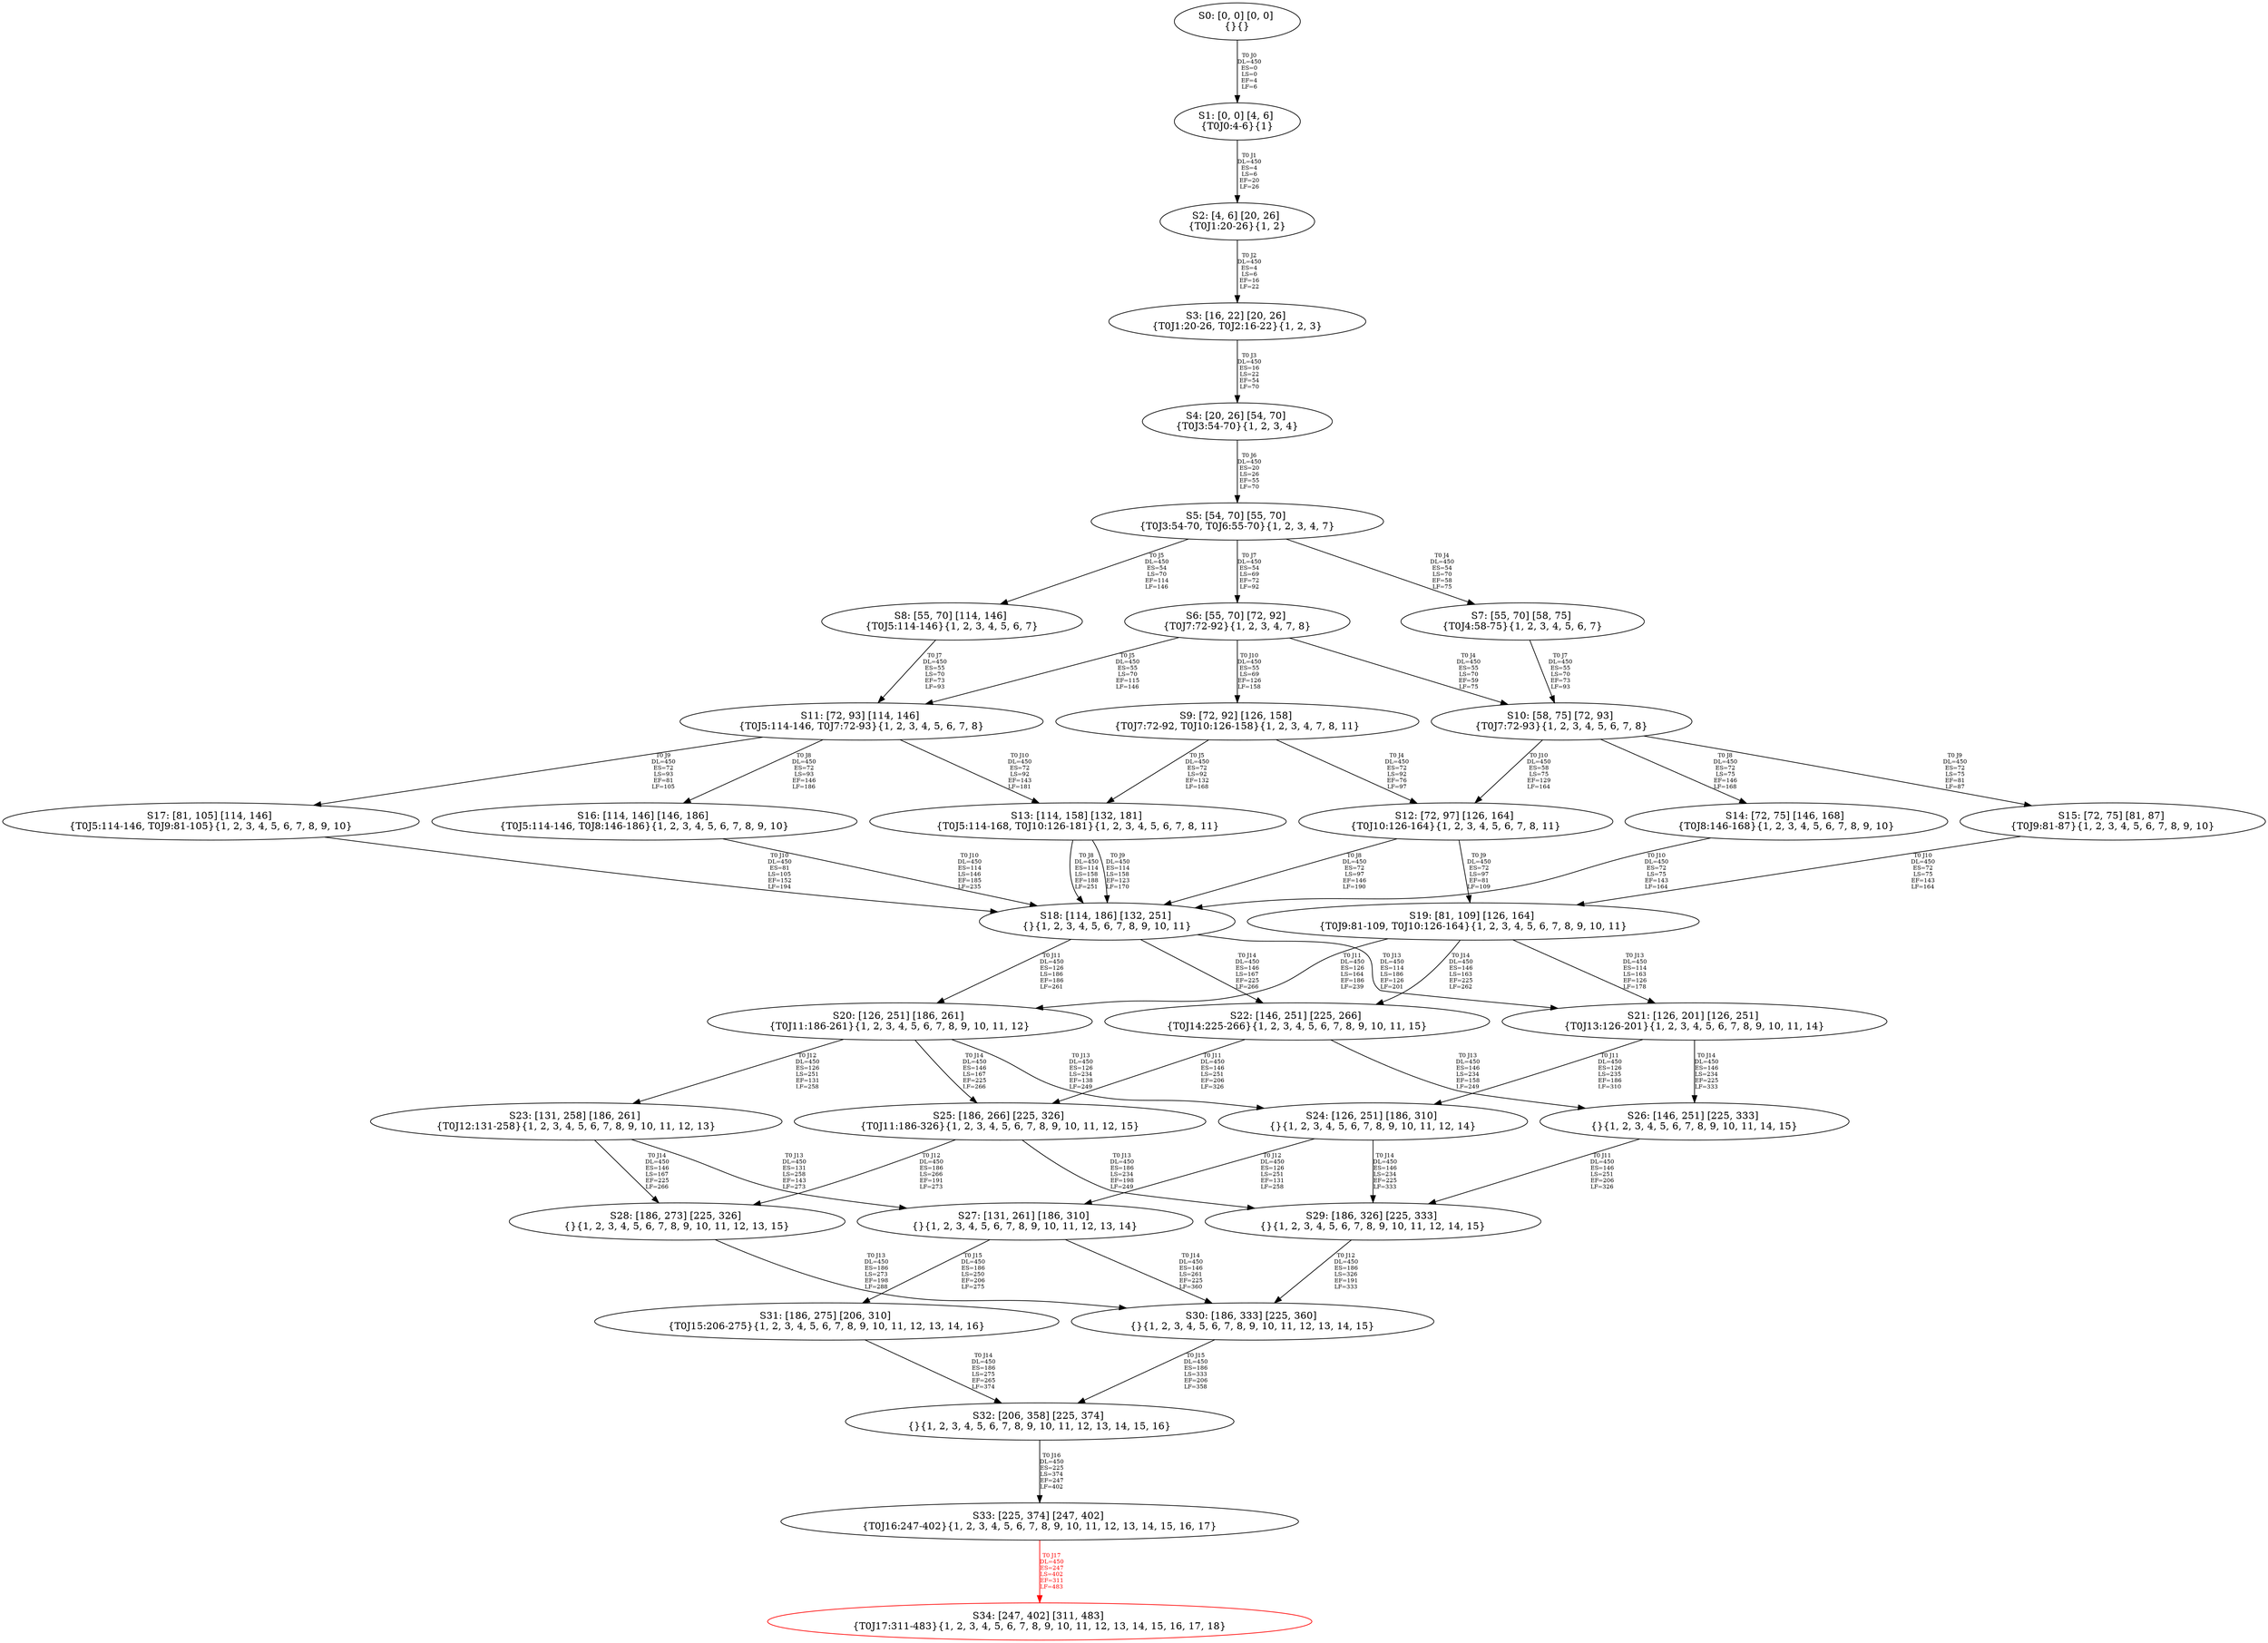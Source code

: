 digraph {
	S0[label="S0: [0, 0] [0, 0] \n{}{}"];
	S1[label="S1: [0, 0] [4, 6] \n{T0J0:4-6}{1}"];
	S2[label="S2: [4, 6] [20, 26] \n{T0J1:20-26}{1, 2}"];
	S3[label="S3: [16, 22] [20, 26] \n{T0J1:20-26, T0J2:16-22}{1, 2, 3}"];
	S4[label="S4: [20, 26] [54, 70] \n{T0J3:54-70}{1, 2, 3, 4}"];
	S5[label="S5: [54, 70] [55, 70] \n{T0J3:54-70, T0J6:55-70}{1, 2, 3, 4, 7}"];
	S6[label="S6: [55, 70] [72, 92] \n{T0J7:72-92}{1, 2, 3, 4, 7, 8}"];
	S7[label="S7: [55, 70] [58, 75] \n{T0J4:58-75}{1, 2, 3, 4, 5, 6, 7}"];
	S8[label="S8: [55, 70] [114, 146] \n{T0J5:114-146}{1, 2, 3, 4, 5, 6, 7}"];
	S9[label="S9: [72, 92] [126, 158] \n{T0J7:72-92, T0J10:126-158}{1, 2, 3, 4, 7, 8, 11}"];
	S10[label="S10: [58, 75] [72, 93] \n{T0J7:72-93}{1, 2, 3, 4, 5, 6, 7, 8}"];
	S11[label="S11: [72, 93] [114, 146] \n{T0J5:114-146, T0J7:72-93}{1, 2, 3, 4, 5, 6, 7, 8}"];
	S12[label="S12: [72, 97] [126, 164] \n{T0J10:126-164}{1, 2, 3, 4, 5, 6, 7, 8, 11}"];
	S13[label="S13: [114, 158] [132, 181] \n{T0J5:114-168, T0J10:126-181}{1, 2, 3, 4, 5, 6, 7, 8, 11}"];
	S14[label="S14: [72, 75] [146, 168] \n{T0J8:146-168}{1, 2, 3, 4, 5, 6, 7, 8, 9, 10}"];
	S15[label="S15: [72, 75] [81, 87] \n{T0J9:81-87}{1, 2, 3, 4, 5, 6, 7, 8, 9, 10}"];
	S16[label="S16: [114, 146] [146, 186] \n{T0J5:114-146, T0J8:146-186}{1, 2, 3, 4, 5, 6, 7, 8, 9, 10}"];
	S17[label="S17: [81, 105] [114, 146] \n{T0J5:114-146, T0J9:81-105}{1, 2, 3, 4, 5, 6, 7, 8, 9, 10}"];
	S18[label="S18: [114, 186] [132, 251] \n{}{1, 2, 3, 4, 5, 6, 7, 8, 9, 10, 11}"];
	S19[label="S19: [81, 109] [126, 164] \n{T0J9:81-109, T0J10:126-164}{1, 2, 3, 4, 5, 6, 7, 8, 9, 10, 11}"];
	S20[label="S20: [126, 251] [186, 261] \n{T0J11:186-261}{1, 2, 3, 4, 5, 6, 7, 8, 9, 10, 11, 12}"];
	S21[label="S21: [126, 201] [126, 251] \n{T0J13:126-201}{1, 2, 3, 4, 5, 6, 7, 8, 9, 10, 11, 14}"];
	S22[label="S22: [146, 251] [225, 266] \n{T0J14:225-266}{1, 2, 3, 4, 5, 6, 7, 8, 9, 10, 11, 15}"];
	S23[label="S23: [131, 258] [186, 261] \n{T0J12:131-258}{1, 2, 3, 4, 5, 6, 7, 8, 9, 10, 11, 12, 13}"];
	S24[label="S24: [126, 251] [186, 310] \n{}{1, 2, 3, 4, 5, 6, 7, 8, 9, 10, 11, 12, 14}"];
	S25[label="S25: [186, 266] [225, 326] \n{T0J11:186-326}{1, 2, 3, 4, 5, 6, 7, 8, 9, 10, 11, 12, 15}"];
	S26[label="S26: [146, 251] [225, 333] \n{}{1, 2, 3, 4, 5, 6, 7, 8, 9, 10, 11, 14, 15}"];
	S27[label="S27: [131, 261] [186, 310] \n{}{1, 2, 3, 4, 5, 6, 7, 8, 9, 10, 11, 12, 13, 14}"];
	S28[label="S28: [186, 273] [225, 326] \n{}{1, 2, 3, 4, 5, 6, 7, 8, 9, 10, 11, 12, 13, 15}"];
	S29[label="S29: [186, 326] [225, 333] \n{}{1, 2, 3, 4, 5, 6, 7, 8, 9, 10, 11, 12, 14, 15}"];
	S30[label="S30: [186, 333] [225, 360] \n{}{1, 2, 3, 4, 5, 6, 7, 8, 9, 10, 11, 12, 13, 14, 15}"];
	S31[label="S31: [186, 275] [206, 310] \n{T0J15:206-275}{1, 2, 3, 4, 5, 6, 7, 8, 9, 10, 11, 12, 13, 14, 16}"];
	S32[label="S32: [206, 358] [225, 374] \n{}{1, 2, 3, 4, 5, 6, 7, 8, 9, 10, 11, 12, 13, 14, 15, 16}"];
	S33[label="S33: [225, 374] [247, 402] \n{T0J16:247-402}{1, 2, 3, 4, 5, 6, 7, 8, 9, 10, 11, 12, 13, 14, 15, 16, 17}"];
	S34[label="S34: [247, 402] [311, 483] \n{T0J17:311-483}{1, 2, 3, 4, 5, 6, 7, 8, 9, 10, 11, 12, 13, 14, 15, 16, 17, 18}"];
	S0 -> S1[label="T0 J0\nDL=450\nES=0\nLS=0\nEF=4\nLF=6",fontsize=8];
	S1 -> S2[label="T0 J1\nDL=450\nES=4\nLS=6\nEF=20\nLF=26",fontsize=8];
	S2 -> S3[label="T0 J2\nDL=450\nES=4\nLS=6\nEF=16\nLF=22",fontsize=8];
	S3 -> S4[label="T0 J3\nDL=450\nES=16\nLS=22\nEF=54\nLF=70",fontsize=8];
	S4 -> S5[label="T0 J6\nDL=450\nES=20\nLS=26\nEF=55\nLF=70",fontsize=8];
	S5 -> S7[label="T0 J4\nDL=450\nES=54\nLS=70\nEF=58\nLF=75",fontsize=8];
	S5 -> S8[label="T0 J5\nDL=450\nES=54\nLS=70\nEF=114\nLF=146",fontsize=8];
	S5 -> S6[label="T0 J7\nDL=450\nES=54\nLS=69\nEF=72\nLF=92",fontsize=8];
	S6 -> S10[label="T0 J4\nDL=450\nES=55\nLS=70\nEF=59\nLF=75",fontsize=8];
	S6 -> S11[label="T0 J5\nDL=450\nES=55\nLS=70\nEF=115\nLF=146",fontsize=8];
	S6 -> S9[label="T0 J10\nDL=450\nES=55\nLS=69\nEF=126\nLF=158",fontsize=8];
	S7 -> S10[label="T0 J7\nDL=450\nES=55\nLS=70\nEF=73\nLF=93",fontsize=8];
	S8 -> S11[label="T0 J7\nDL=450\nES=55\nLS=70\nEF=73\nLF=93",fontsize=8];
	S9 -> S12[label="T0 J4\nDL=450\nES=72\nLS=92\nEF=76\nLF=97",fontsize=8];
	S9 -> S13[label="T0 J5\nDL=450\nES=72\nLS=92\nEF=132\nLF=168",fontsize=8];
	S10 -> S14[label="T0 J8\nDL=450\nES=72\nLS=75\nEF=146\nLF=168",fontsize=8];
	S10 -> S15[label="T0 J9\nDL=450\nES=72\nLS=75\nEF=81\nLF=87",fontsize=8];
	S10 -> S12[label="T0 J10\nDL=450\nES=58\nLS=75\nEF=129\nLF=164",fontsize=8];
	S11 -> S16[label="T0 J8\nDL=450\nES=72\nLS=93\nEF=146\nLF=186",fontsize=8];
	S11 -> S17[label="T0 J9\nDL=450\nES=72\nLS=93\nEF=81\nLF=105",fontsize=8];
	S11 -> S13[label="T0 J10\nDL=450\nES=72\nLS=92\nEF=143\nLF=181",fontsize=8];
	S12 -> S18[label="T0 J8\nDL=450\nES=72\nLS=97\nEF=146\nLF=190",fontsize=8];
	S12 -> S19[label="T0 J9\nDL=450\nES=72\nLS=97\nEF=81\nLF=109",fontsize=8];
	S13 -> S18[label="T0 J8\nDL=450\nES=114\nLS=158\nEF=188\nLF=251",fontsize=8];
	S13 -> S18[label="T0 J9\nDL=450\nES=114\nLS=158\nEF=123\nLF=170",fontsize=8];
	S14 -> S18[label="T0 J10\nDL=450\nES=72\nLS=75\nEF=143\nLF=164",fontsize=8];
	S15 -> S19[label="T0 J10\nDL=450\nES=72\nLS=75\nEF=143\nLF=164",fontsize=8];
	S16 -> S18[label="T0 J10\nDL=450\nES=114\nLS=146\nEF=185\nLF=235",fontsize=8];
	S17 -> S18[label="T0 J10\nDL=450\nES=81\nLS=105\nEF=152\nLF=194",fontsize=8];
	S18 -> S20[label="T0 J11\nDL=450\nES=126\nLS=186\nEF=186\nLF=261",fontsize=8];
	S18 -> S21[label="T0 J13\nDL=450\nES=114\nLS=186\nEF=126\nLF=201",fontsize=8];
	S18 -> S22[label="T0 J14\nDL=450\nES=146\nLS=167\nEF=225\nLF=266",fontsize=8];
	S19 -> S20[label="T0 J11\nDL=450\nES=126\nLS=164\nEF=186\nLF=239",fontsize=8];
	S19 -> S21[label="T0 J13\nDL=450\nES=114\nLS=163\nEF=126\nLF=178",fontsize=8];
	S19 -> S22[label="T0 J14\nDL=450\nES=146\nLS=163\nEF=225\nLF=262",fontsize=8];
	S20 -> S23[label="T0 J12\nDL=450\nES=126\nLS=251\nEF=131\nLF=258",fontsize=8];
	S20 -> S24[label="T0 J13\nDL=450\nES=126\nLS=234\nEF=138\nLF=249",fontsize=8];
	S20 -> S25[label="T0 J14\nDL=450\nES=146\nLS=167\nEF=225\nLF=266",fontsize=8];
	S21 -> S24[label="T0 J11\nDL=450\nES=126\nLS=235\nEF=186\nLF=310",fontsize=8];
	S21 -> S26[label="T0 J14\nDL=450\nES=146\nLS=234\nEF=225\nLF=333",fontsize=8];
	S22 -> S25[label="T0 J11\nDL=450\nES=146\nLS=251\nEF=206\nLF=326",fontsize=8];
	S22 -> S26[label="T0 J13\nDL=450\nES=146\nLS=234\nEF=158\nLF=249",fontsize=8];
	S23 -> S27[label="T0 J13\nDL=450\nES=131\nLS=258\nEF=143\nLF=273",fontsize=8];
	S23 -> S28[label="T0 J14\nDL=450\nES=146\nLS=167\nEF=225\nLF=266",fontsize=8];
	S24 -> S27[label="T0 J12\nDL=450\nES=126\nLS=251\nEF=131\nLF=258",fontsize=8];
	S24 -> S29[label="T0 J14\nDL=450\nES=146\nLS=234\nEF=225\nLF=333",fontsize=8];
	S25 -> S28[label="T0 J12\nDL=450\nES=186\nLS=266\nEF=191\nLF=273",fontsize=8];
	S25 -> S29[label="T0 J13\nDL=450\nES=186\nLS=234\nEF=198\nLF=249",fontsize=8];
	S26 -> S29[label="T0 J11\nDL=450\nES=146\nLS=251\nEF=206\nLF=326",fontsize=8];
	S27 -> S30[label="T0 J14\nDL=450\nES=146\nLS=261\nEF=225\nLF=360",fontsize=8];
	S27 -> S31[label="T0 J15\nDL=450\nES=186\nLS=250\nEF=206\nLF=275",fontsize=8];
	S28 -> S30[label="T0 J13\nDL=450\nES=186\nLS=273\nEF=198\nLF=288",fontsize=8];
	S29 -> S30[label="T0 J12\nDL=450\nES=186\nLS=326\nEF=191\nLF=333",fontsize=8];
	S30 -> S32[label="T0 J15\nDL=450\nES=186\nLS=333\nEF=206\nLF=358",fontsize=8];
	S31 -> S32[label="T0 J14\nDL=450\nES=186\nLS=275\nEF=265\nLF=374",fontsize=8];
	S32 -> S33[label="T0 J16\nDL=450\nES=225\nLS=374\nEF=247\nLF=402",fontsize=8];
	S33 -> S34[label="T0 J17\nDL=450\nES=247\nLS=402\nEF=311\nLF=483",color=Red,fontcolor=Red,fontsize=8];
S34[color=Red];
}

